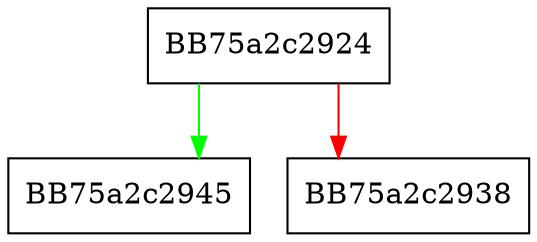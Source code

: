 digraph _Check_max_size {
  node [shape="box"];
  graph [splines=ortho];
  BB75a2c2924 -> BB75a2c2945 [color="green"];
  BB75a2c2924 -> BB75a2c2938 [color="red"];
}